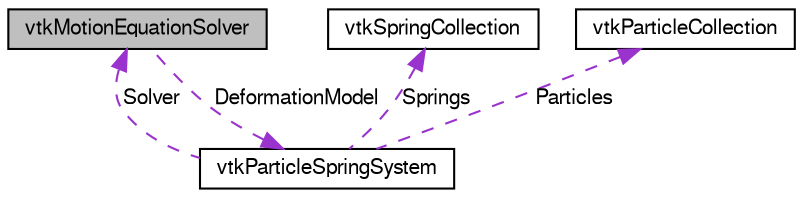digraph G
{
  bgcolor="transparent";
  edge [fontname="FreeSans",fontsize="10",labelfontname="FreeSans",labelfontsize="10"];
  node [fontname="FreeSans",fontsize="10",shape=record];
  Node1 [label="vtkMotionEquationSolver",height=0.2,width=0.4,color="black", fillcolor="grey75", style="filled" fontcolor="black"];
  Node2 -> Node1 [dir=back,color="darkorchid3",fontsize="10",style="dashed",label="DeformationModel"];
  Node2 [label="vtkParticleSpringSystem",height=0.2,width=0.4,color="black",URL="$classvtkParticleSpringSystem.html",tooltip="Implementation of the particle-spring deformation model."];
  Node3 -> Node2 [dir=back,color="darkorchid3",fontsize="10",style="dashed",label="Springs"];
  Node3 [label="vtkSpringCollection",height=0.2,width=0.4,color="black",URL="$classvtkSpringCollection.html",tooltip="Collection of Springs."];
  Node1 -> Node2 [dir=back,color="darkorchid3",fontsize="10",style="dashed",label="Solver"];
  Node4 -> Node2 [dir=back,color="darkorchid3",fontsize="10",style="dashed",label="Particles"];
  Node4 [label="vtkParticleCollection",height=0.2,width=0.4,color="black",URL="$classvtkParticleCollection.html",tooltip="Collection of Particles."];
}
